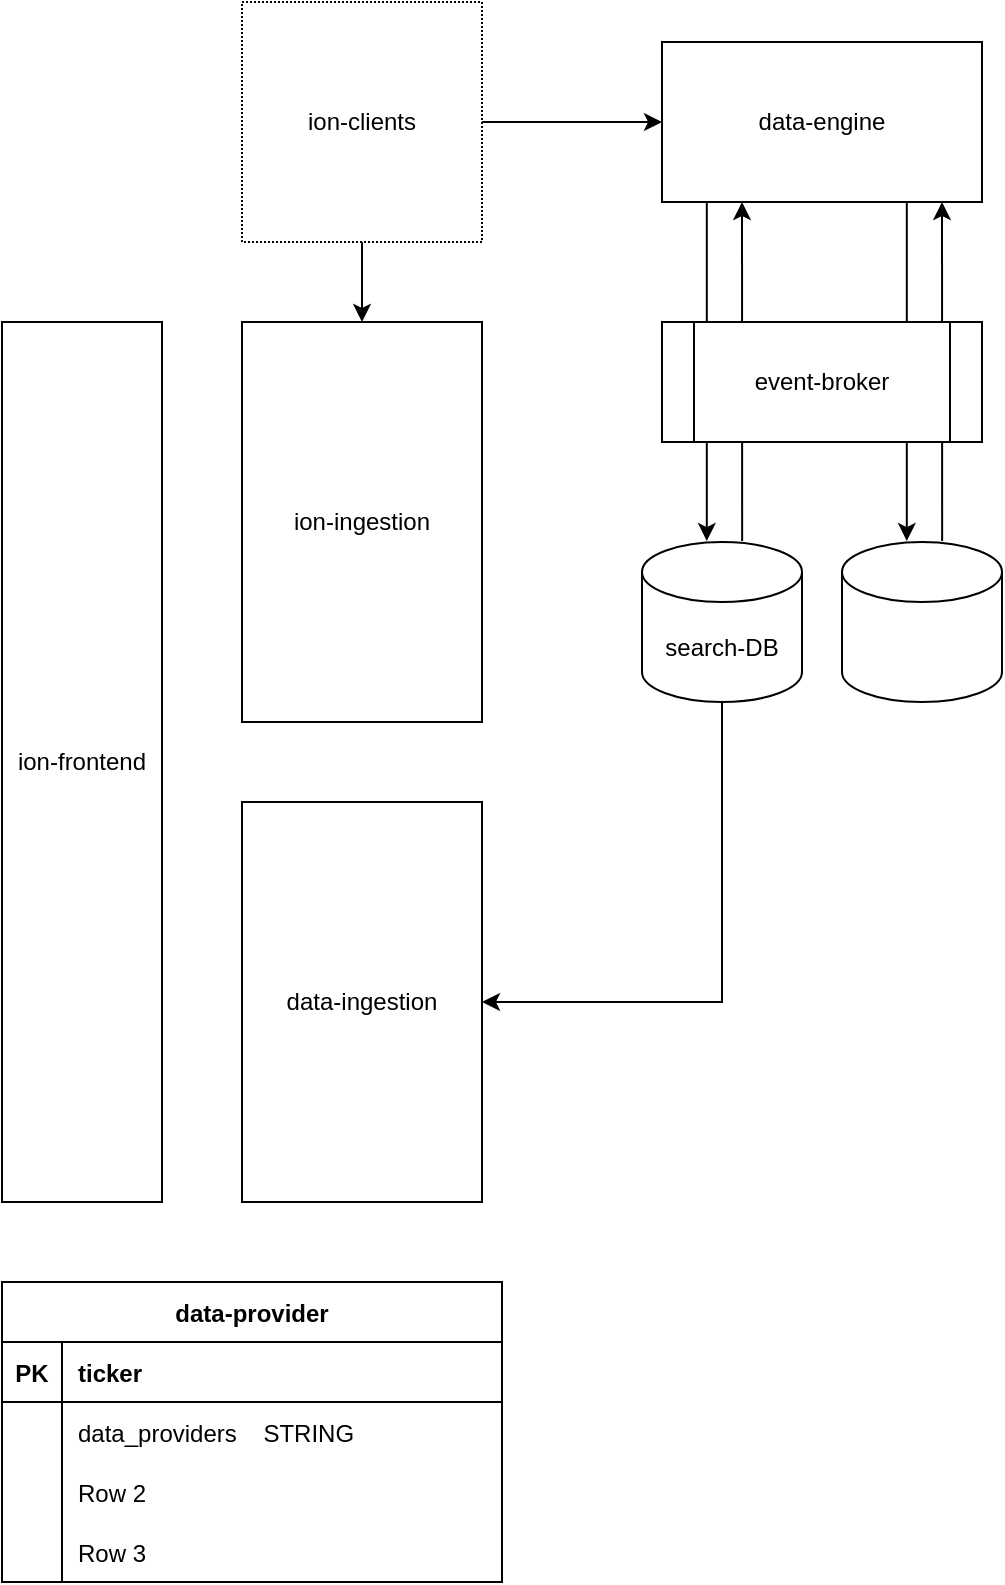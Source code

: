 <mxfile version="20.5.3" type="device"><diagram id="ExhYxQzAcuOy9JHTL2ED" name="Page-1"><mxGraphModel dx="706" dy="459" grid="1" gridSize="10" guides="1" tooltips="1" connect="1" arrows="1" fold="1" page="1" pageScale="1" pageWidth="827" pageHeight="1169" math="0" shadow="0"><root><mxCell id="0"/><mxCell id="1" parent="0"/><mxCell id="hdRkNQ8Wkv3Grxnh5tuh-2" value="ion-frontend" style="rounded=0;whiteSpace=wrap;html=1;" parent="1" vertex="1"><mxGeometry x="40" y="160" width="80" height="440" as="geometry"/></mxCell><mxCell id="hdRkNQ8Wkv3Grxnh5tuh-3" value="" style="shape=image;verticalLabelPosition=bottom;labelBackgroundColor=default;verticalAlign=top;aspect=fixed;imageAspect=0;image=https://upload.wikimedia.org/wikipedia/commons/thumb/a/a7/React-icon.svg/2300px-React-icon.svg.png;" parent="1" vertex="1"><mxGeometry x="56.99" y="310" width="46.02" height="40" as="geometry"/></mxCell><mxCell id="hdRkNQ8Wkv3Grxnh5tuh-4" value="ion-ingestion" style="rounded=0;whiteSpace=wrap;html=1;" parent="1" vertex="1"><mxGeometry x="160" y="160" width="120" height="200" as="geometry"/></mxCell><mxCell id="hdRkNQ8Wkv3Grxnh5tuh-6" value="" style="edgeStyle=orthogonalEdgeStyle;rounded=0;orthogonalLoop=1;jettySize=auto;html=1;" parent="1" source="hdRkNQ8Wkv3Grxnh5tuh-5" target="hdRkNQ8Wkv3Grxnh5tuh-4" edge="1"><mxGeometry relative="1" as="geometry"/></mxCell><mxCell id="hdRkNQ8Wkv3Grxnh5tuh-8" value="" style="edgeStyle=orthogonalEdgeStyle;rounded=0;orthogonalLoop=1;jettySize=auto;html=1;" parent="1" source="hdRkNQ8Wkv3Grxnh5tuh-5" target="hdRkNQ8Wkv3Grxnh5tuh-7" edge="1"><mxGeometry relative="1" as="geometry"/></mxCell><mxCell id="hdRkNQ8Wkv3Grxnh5tuh-5" value="ion-clients" style="whiteSpace=wrap;html=1;aspect=fixed;dashed=1;dashPattern=1 1;" parent="1" vertex="1"><mxGeometry x="160" width="120" height="120" as="geometry"/></mxCell><mxCell id="hdRkNQ8Wkv3Grxnh5tuh-7" value="data-engine" style="rounded=0;whiteSpace=wrap;html=1;" parent="1" vertex="1"><mxGeometry x="370" y="20" width="160" height="80" as="geometry"/></mxCell><mxCell id="4foJvuyi6DJB3bdRddey-2" style="edgeStyle=orthogonalEdgeStyle;rounded=0;orthogonalLoop=1;jettySize=auto;html=1;entryX=1;entryY=0.5;entryDx=0;entryDy=0;exitX=0.5;exitY=1;exitDx=0;exitDy=0;exitPerimeter=0;" edge="1" parent="1" source="hdRkNQ8Wkv3Grxnh5tuh-9" target="4foJvuyi6DJB3bdRddey-1"><mxGeometry relative="1" as="geometry"/></mxCell><mxCell id="hdRkNQ8Wkv3Grxnh5tuh-9" value="search-DB" style="shape=cylinder3;whiteSpace=wrap;html=1;boundedLbl=1;backgroundOutline=1;size=15;" parent="1" vertex="1"><mxGeometry x="360" y="270" width="80" height="80" as="geometry"/></mxCell><mxCell id="hdRkNQ8Wkv3Grxnh5tuh-10" value="" style="endArrow=classic;html=1;rounded=0;entryX=0.25;entryY=1;entryDx=0;entryDy=0;exitX=0.626;exitY=-0.006;exitDx=0;exitDy=0;exitPerimeter=0;" parent="1" source="hdRkNQ8Wkv3Grxnh5tuh-9" target="hdRkNQ8Wkv3Grxnh5tuh-7" edge="1"><mxGeometry width="50" height="50" relative="1" as="geometry"><mxPoint x="280" y="230" as="sourcePoint"/><mxPoint x="330" y="180" as="targetPoint"/></mxGeometry></mxCell><mxCell id="hdRkNQ8Wkv3Grxnh5tuh-11" value="" style="endArrow=classic;html=1;rounded=0;exitX=0.14;exitY=0.993;exitDx=0;exitDy=0;exitPerimeter=0;entryX=0.405;entryY=-0.006;entryDx=0;entryDy=0;entryPerimeter=0;" parent="1" source="hdRkNQ8Wkv3Grxnh5tuh-7" target="hdRkNQ8Wkv3Grxnh5tuh-9" edge="1"><mxGeometry width="50" height="50" relative="1" as="geometry"><mxPoint x="280" y="230" as="sourcePoint"/><mxPoint x="330" y="180" as="targetPoint"/></mxGeometry></mxCell><mxCell id="4foJvuyi6DJB3bdRddey-1" value="data-ingestion" style="rounded=0;whiteSpace=wrap;html=1;" vertex="1" parent="1"><mxGeometry x="160" y="400" width="120" height="200" as="geometry"/></mxCell><mxCell id="4foJvuyi6DJB3bdRddey-3" value="" style="shape=cylinder3;whiteSpace=wrap;html=1;boundedLbl=1;backgroundOutline=1;size=15;" vertex="1" parent="1"><mxGeometry x="460" y="270" width="80" height="80" as="geometry"/></mxCell><mxCell id="4foJvuyi6DJB3bdRddey-4" value="" style="endArrow=classic;html=1;rounded=0;entryX=0.25;entryY=1;entryDx=0;entryDy=0;exitX=0.626;exitY=-0.006;exitDx=0;exitDy=0;exitPerimeter=0;" edge="1" source="4foJvuyi6DJB3bdRddey-3" parent="1"><mxGeometry width="50" height="50" relative="1" as="geometry"><mxPoint x="380" y="230" as="sourcePoint"/><mxPoint x="510" y="100" as="targetPoint"/></mxGeometry></mxCell><mxCell id="4foJvuyi6DJB3bdRddey-5" value="" style="endArrow=classic;html=1;rounded=0;exitX=0.14;exitY=0.993;exitDx=0;exitDy=0;exitPerimeter=0;entryX=0.405;entryY=-0.006;entryDx=0;entryDy=0;entryPerimeter=0;" edge="1" target="4foJvuyi6DJB3bdRddey-3" parent="1"><mxGeometry width="50" height="50" relative="1" as="geometry"><mxPoint x="492.4" y="99.44" as="sourcePoint"/><mxPoint x="430" y="180" as="targetPoint"/></mxGeometry></mxCell><mxCell id="4foJvuyi6DJB3bdRddey-7" value="event-broker" style="shape=process;whiteSpace=wrap;html=1;backgroundOutline=1;" vertex="1" parent="1"><mxGeometry x="370" y="160" width="160" height="60" as="geometry"/></mxCell><mxCell id="4foJvuyi6DJB3bdRddey-9" value="data-provider" style="shape=table;startSize=30;container=1;collapsible=1;childLayout=tableLayout;fixedRows=1;rowLines=0;fontStyle=1;align=center;resizeLast=1;" vertex="1" parent="1"><mxGeometry x="40" y="640" width="250" height="150" as="geometry"/></mxCell><mxCell id="4foJvuyi6DJB3bdRddey-10" value="" style="shape=tableRow;horizontal=0;startSize=0;swimlaneHead=0;swimlaneBody=0;fillColor=none;collapsible=0;dropTarget=0;points=[[0,0.5],[1,0.5]];portConstraint=eastwest;top=0;left=0;right=0;bottom=1;" vertex="1" parent="4foJvuyi6DJB3bdRddey-9"><mxGeometry y="30" width="250" height="30" as="geometry"/></mxCell><mxCell id="4foJvuyi6DJB3bdRddey-11" value="PK" style="shape=partialRectangle;connectable=0;fillColor=none;top=0;left=0;bottom=0;right=0;fontStyle=1;overflow=hidden;" vertex="1" parent="4foJvuyi6DJB3bdRddey-10"><mxGeometry width="30" height="30" as="geometry"><mxRectangle width="30" height="30" as="alternateBounds"/></mxGeometry></mxCell><mxCell id="4foJvuyi6DJB3bdRddey-12" value="ticker" style="shape=partialRectangle;connectable=0;fillColor=none;top=0;left=0;bottom=0;right=0;align=left;spacingLeft=6;fontStyle=1;overflow=hidden;" vertex="1" parent="4foJvuyi6DJB3bdRddey-10"><mxGeometry x="30" width="220" height="30" as="geometry"><mxRectangle width="220" height="30" as="alternateBounds"/></mxGeometry></mxCell><mxCell id="4foJvuyi6DJB3bdRddey-13" value="" style="shape=tableRow;horizontal=0;startSize=0;swimlaneHead=0;swimlaneBody=0;fillColor=none;collapsible=0;dropTarget=0;points=[[0,0.5],[1,0.5]];portConstraint=eastwest;top=0;left=0;right=0;bottom=0;" vertex="1" parent="4foJvuyi6DJB3bdRddey-9"><mxGeometry y="60" width="250" height="30" as="geometry"/></mxCell><mxCell id="4foJvuyi6DJB3bdRddey-14" value="" style="shape=partialRectangle;connectable=0;fillColor=none;top=0;left=0;bottom=0;right=0;editable=1;overflow=hidden;" vertex="1" parent="4foJvuyi6DJB3bdRddey-13"><mxGeometry width="30" height="30" as="geometry"><mxRectangle width="30" height="30" as="alternateBounds"/></mxGeometry></mxCell><mxCell id="4foJvuyi6DJB3bdRddey-15" value="data_providers    STRING" style="shape=partialRectangle;connectable=0;fillColor=none;top=0;left=0;bottom=0;right=0;align=left;spacingLeft=6;overflow=hidden;" vertex="1" parent="4foJvuyi6DJB3bdRddey-13"><mxGeometry x="30" width="220" height="30" as="geometry"><mxRectangle width="220" height="30" as="alternateBounds"/></mxGeometry></mxCell><mxCell id="4foJvuyi6DJB3bdRddey-16" value="" style="shape=tableRow;horizontal=0;startSize=0;swimlaneHead=0;swimlaneBody=0;fillColor=none;collapsible=0;dropTarget=0;points=[[0,0.5],[1,0.5]];portConstraint=eastwest;top=0;left=0;right=0;bottom=0;" vertex="1" parent="4foJvuyi6DJB3bdRddey-9"><mxGeometry y="90" width="250" height="30" as="geometry"/></mxCell><mxCell id="4foJvuyi6DJB3bdRddey-17" value="" style="shape=partialRectangle;connectable=0;fillColor=none;top=0;left=0;bottom=0;right=0;editable=1;overflow=hidden;" vertex="1" parent="4foJvuyi6DJB3bdRddey-16"><mxGeometry width="30" height="30" as="geometry"><mxRectangle width="30" height="30" as="alternateBounds"/></mxGeometry></mxCell><mxCell id="4foJvuyi6DJB3bdRddey-18" value="Row 2" style="shape=partialRectangle;connectable=0;fillColor=none;top=0;left=0;bottom=0;right=0;align=left;spacingLeft=6;overflow=hidden;" vertex="1" parent="4foJvuyi6DJB3bdRddey-16"><mxGeometry x="30" width="220" height="30" as="geometry"><mxRectangle width="220" height="30" as="alternateBounds"/></mxGeometry></mxCell><mxCell id="4foJvuyi6DJB3bdRddey-19" value="" style="shape=tableRow;horizontal=0;startSize=0;swimlaneHead=0;swimlaneBody=0;fillColor=none;collapsible=0;dropTarget=0;points=[[0,0.5],[1,0.5]];portConstraint=eastwest;top=0;left=0;right=0;bottom=0;" vertex="1" parent="4foJvuyi6DJB3bdRddey-9"><mxGeometry y="120" width="250" height="30" as="geometry"/></mxCell><mxCell id="4foJvuyi6DJB3bdRddey-20" value="" style="shape=partialRectangle;connectable=0;fillColor=none;top=0;left=0;bottom=0;right=0;editable=1;overflow=hidden;" vertex="1" parent="4foJvuyi6DJB3bdRddey-19"><mxGeometry width="30" height="30" as="geometry"><mxRectangle width="30" height="30" as="alternateBounds"/></mxGeometry></mxCell><mxCell id="4foJvuyi6DJB3bdRddey-21" value="Row 3" style="shape=partialRectangle;connectable=0;fillColor=none;top=0;left=0;bottom=0;right=0;align=left;spacingLeft=6;overflow=hidden;" vertex="1" parent="4foJvuyi6DJB3bdRddey-19"><mxGeometry x="30" width="220" height="30" as="geometry"><mxRectangle width="220" height="30" as="alternateBounds"/></mxGeometry></mxCell></root></mxGraphModel></diagram></mxfile>